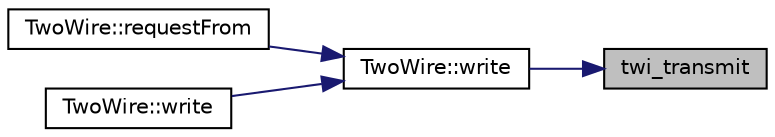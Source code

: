 digraph "twi_transmit"
{
 // LATEX_PDF_SIZE
  edge [fontname="Helvetica",fontsize="10",labelfontname="Helvetica",labelfontsize="10"];
  node [fontname="Helvetica",fontsize="10",shape=record];
  rankdir="RL";
  Node1 [label="twi_transmit",height=0.2,width=0.4,color="black", fillcolor="grey75", style="filled", fontcolor="black",tooltip=" "];
  Node1 -> Node2 [dir="back",color="midnightblue",fontsize="10",style="solid",fontname="Helvetica"];
  Node2 [label="TwoWire::write",height=0.2,width=0.4,color="black", fillcolor="white", style="filled",URL="$class_two_wire.html#a318b7bec156c1f1075a818c0ad3427d7",tooltip=" "];
  Node2 -> Node3 [dir="back",color="midnightblue",fontsize="10",style="solid",fontname="Helvetica"];
  Node3 [label="TwoWire::requestFrom",height=0.2,width=0.4,color="black", fillcolor="white", style="filled",URL="$class_two_wire.html#acd59cc9570fd49b1cf9044cbefef85ac",tooltip=" "];
  Node2 -> Node4 [dir="back",color="midnightblue",fontsize="10",style="solid",fontname="Helvetica"];
  Node4 [label="TwoWire::write",height=0.2,width=0.4,color="black", fillcolor="white", style="filled",URL="$class_two_wire.html#a1957b4d5a6a997bdde436e9e40d131a7",tooltip=" "];
}
